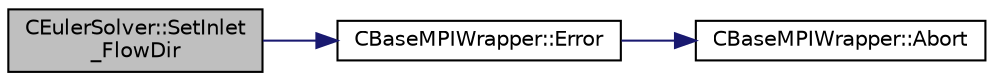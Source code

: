 digraph "CEulerSolver::SetInlet_FlowDir"
{
  edge [fontname="Helvetica",fontsize="10",labelfontname="Helvetica",labelfontsize="10"];
  node [fontname="Helvetica",fontsize="10",shape=record];
  rankdir="LR";
  Node3154 [label="CEulerSolver::SetInlet\l_FlowDir",height=0.2,width=0.4,color="black", fillcolor="grey75", style="filled", fontcolor="black"];
  Node3154 -> Node3155 [color="midnightblue",fontsize="10",style="solid",fontname="Helvetica"];
  Node3155 [label="CBaseMPIWrapper::Error",height=0.2,width=0.4,color="black", fillcolor="white", style="filled",URL="$class_c_base_m_p_i_wrapper.html#a04457c47629bda56704e6a8804833eeb"];
  Node3155 -> Node3156 [color="midnightblue",fontsize="10",style="solid",fontname="Helvetica"];
  Node3156 [label="CBaseMPIWrapper::Abort",height=0.2,width=0.4,color="black", fillcolor="white", style="filled",URL="$class_c_base_m_p_i_wrapper.html#a21ef5681e2acb532d345e9bab173ef07"];
}
